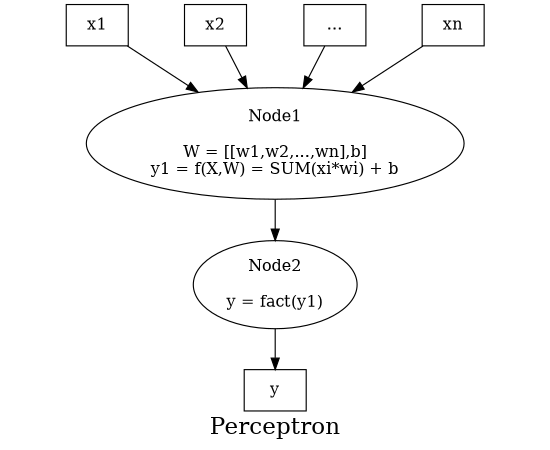 // sudo apt-get install graphviz
// dot -Tpng nn-perceptron.dot -o nn-perceptron.png
// xdot nn-perceptron.dot
digraph NN
{
	label="Perceptron";
	fontsize=20;
	size="4,3";
	ratio=fill;

	x1   [shape=box, label="x1"];
	x2   [shape=box, label="x2"];
	xi   [shape=box, label="..."];
	xn   [shape=box, label="xn"];
	y    [shape=box, label="y"];
	f    [label="Node1\n\nW = [[w1,w2,...,wn],b]\ny1 = f(X,W) = SUM(xi*wi) + b"];
	fact [label="Node2\n\ny = fact(y1)"];

	x1   -> f;
	x2   -> f;
	xi   -> f;
	xn   -> f;
	f    -> fact;
	fact -> y;
}
